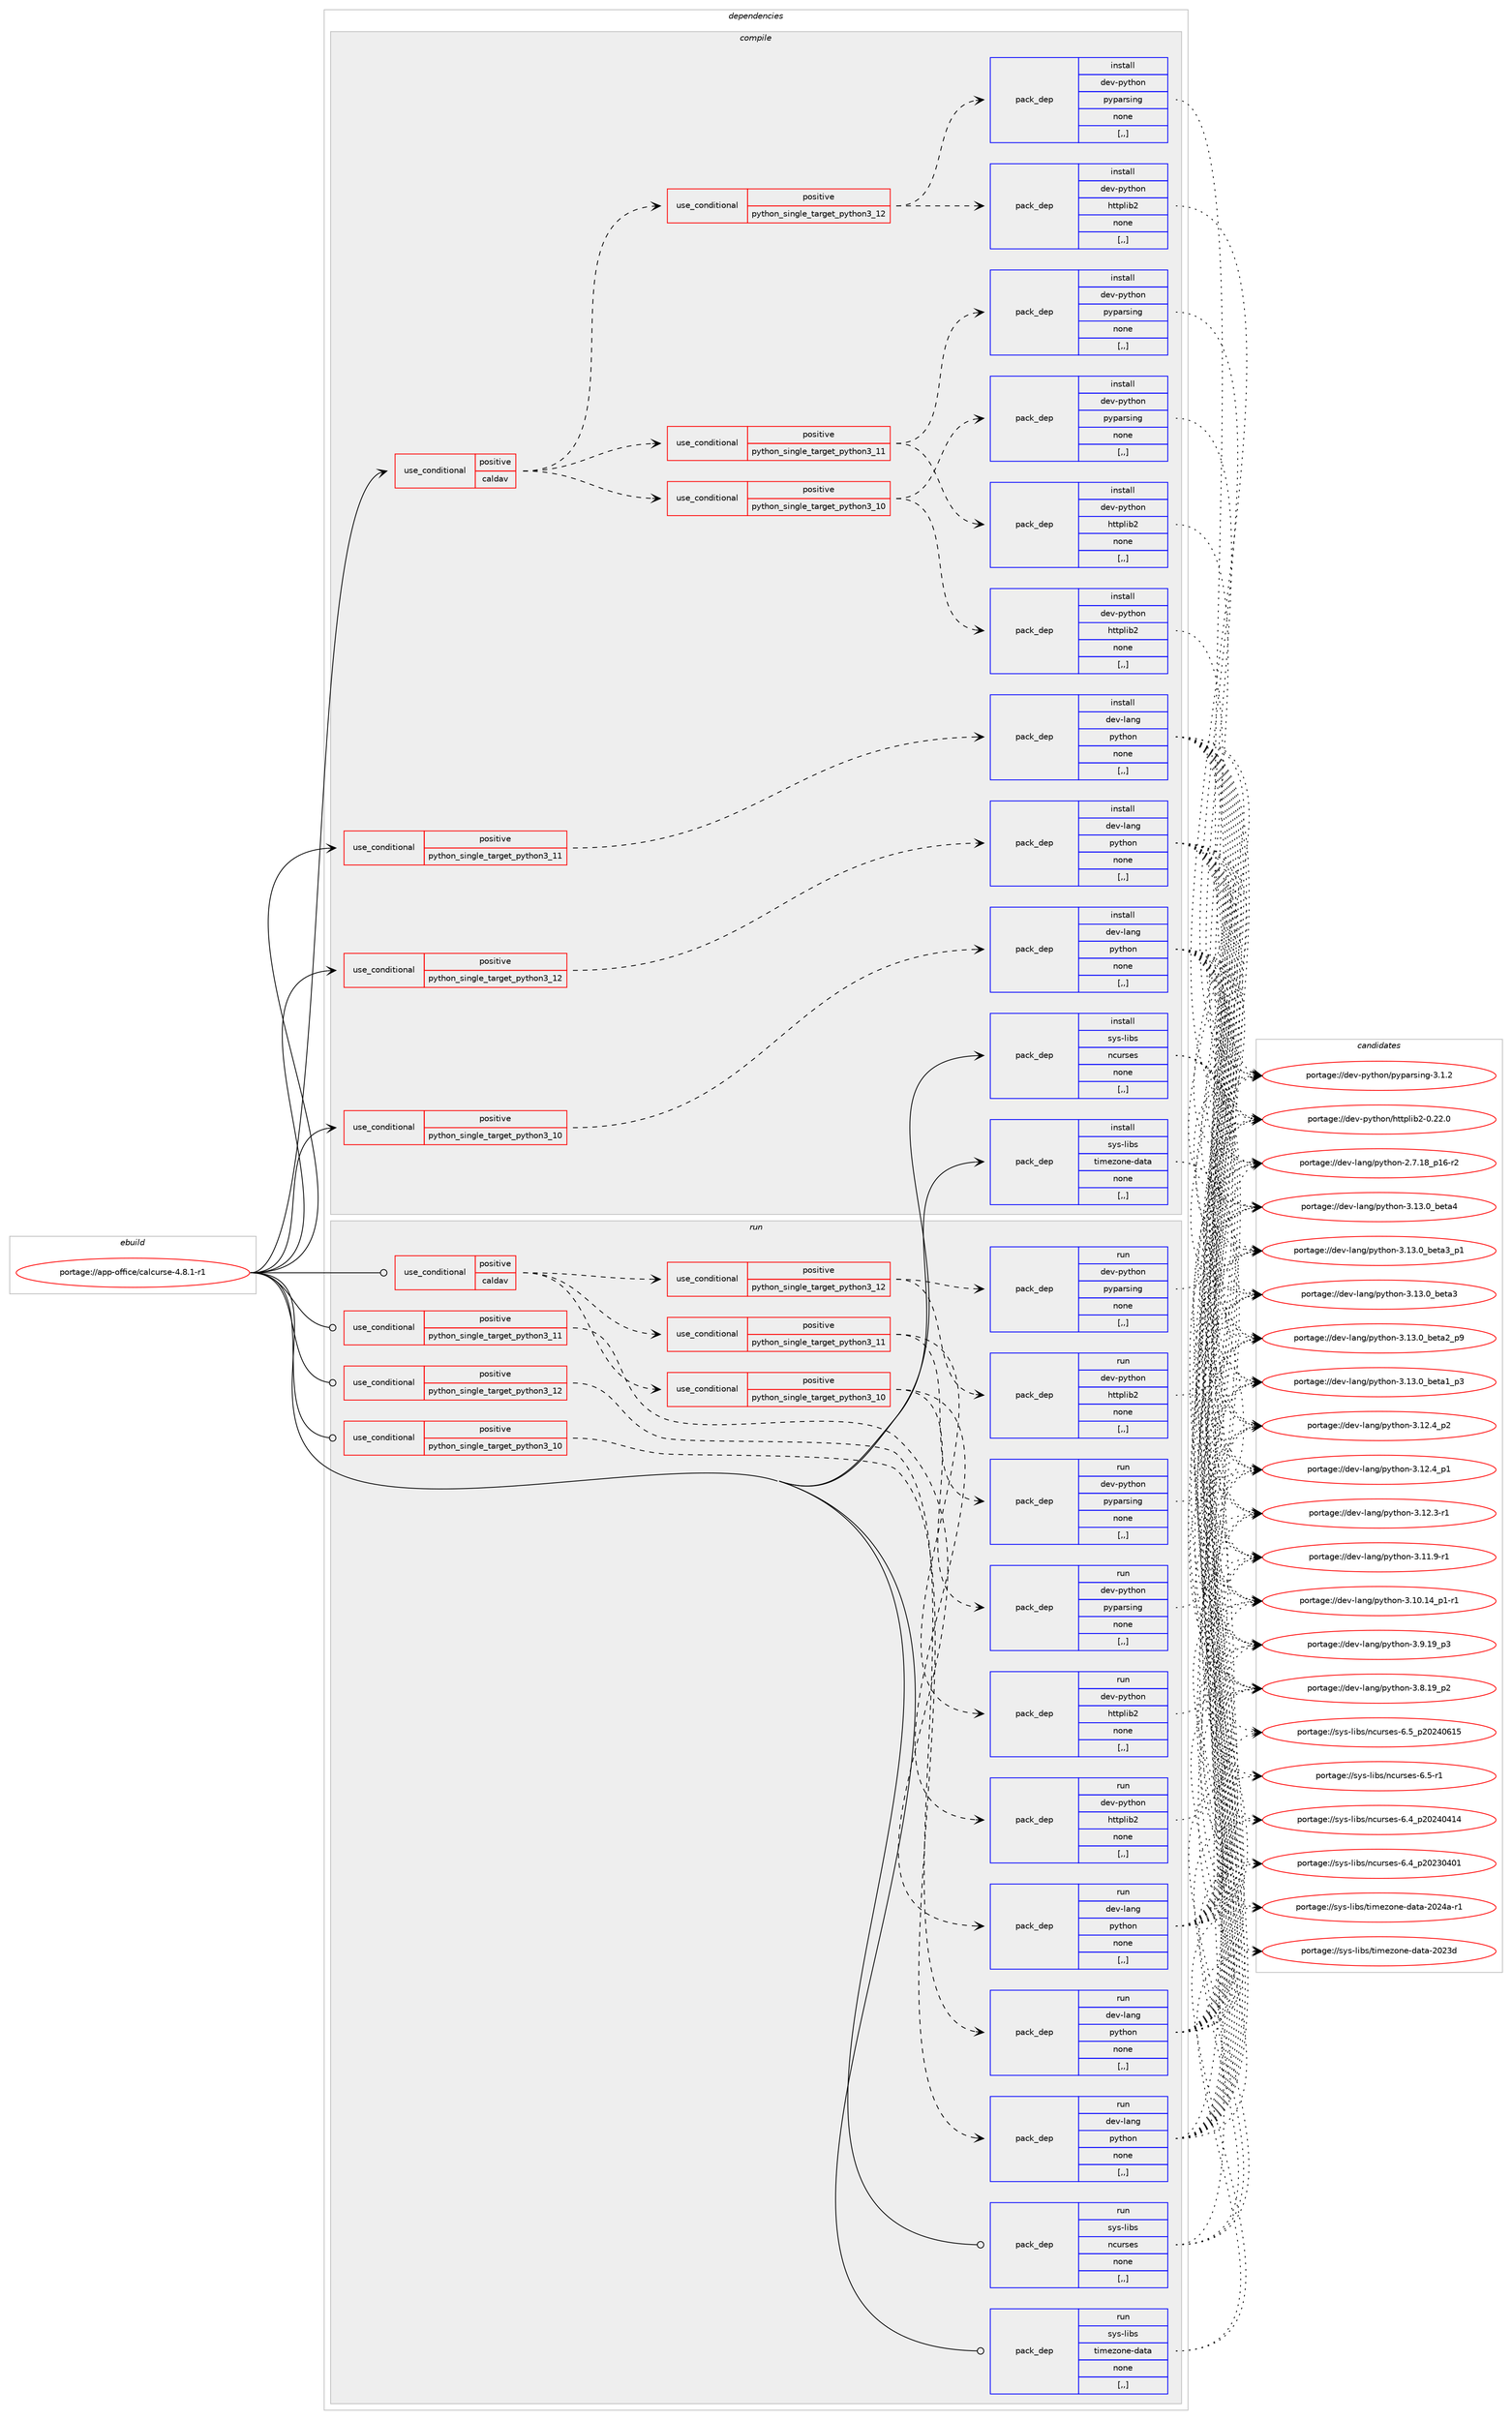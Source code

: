 digraph prolog {

# *************
# Graph options
# *************

newrank=true;
concentrate=true;
compound=true;
graph [rankdir=LR,fontname=Helvetica,fontsize=10,ranksep=1.5];#, ranksep=2.5, nodesep=0.2];
edge  [arrowhead=vee];
node  [fontname=Helvetica,fontsize=10];

# **********
# The ebuild
# **********

subgraph cluster_leftcol {
color=gray;
label=<<i>ebuild</i>>;
id [label="portage://app-office/calcurse-4.8.1-r1", color=red, width=4, href="../app-office/calcurse-4.8.1-r1.svg"];
}

# ****************
# The dependencies
# ****************

subgraph cluster_midcol {
color=gray;
label=<<i>dependencies</i>>;
subgraph cluster_compile {
fillcolor="#eeeeee";
style=filled;
label=<<i>compile</i>>;
subgraph cond13069 {
dependency45213 [label=<<TABLE BORDER="0" CELLBORDER="1" CELLSPACING="0" CELLPADDING="4"><TR><TD ROWSPAN="3" CELLPADDING="10">use_conditional</TD></TR><TR><TD>positive</TD></TR><TR><TD>caldav</TD></TR></TABLE>>, shape=none, color=red];
subgraph cond13070 {
dependency45214 [label=<<TABLE BORDER="0" CELLBORDER="1" CELLSPACING="0" CELLPADDING="4"><TR><TD ROWSPAN="3" CELLPADDING="10">use_conditional</TD></TR><TR><TD>positive</TD></TR><TR><TD>python_single_target_python3_10</TD></TR></TABLE>>, shape=none, color=red];
subgraph pack31730 {
dependency45215 [label=<<TABLE BORDER="0" CELLBORDER="1" CELLSPACING="0" CELLPADDING="4" WIDTH="220"><TR><TD ROWSPAN="6" CELLPADDING="30">pack_dep</TD></TR><TR><TD WIDTH="110">install</TD></TR><TR><TD>dev-python</TD></TR><TR><TD>httplib2</TD></TR><TR><TD>none</TD></TR><TR><TD>[,,]</TD></TR></TABLE>>, shape=none, color=blue];
}
dependency45214:e -> dependency45215:w [weight=20,style="dashed",arrowhead="vee"];
subgraph pack31731 {
dependency45216 [label=<<TABLE BORDER="0" CELLBORDER="1" CELLSPACING="0" CELLPADDING="4" WIDTH="220"><TR><TD ROWSPAN="6" CELLPADDING="30">pack_dep</TD></TR><TR><TD WIDTH="110">install</TD></TR><TR><TD>dev-python</TD></TR><TR><TD>pyparsing</TD></TR><TR><TD>none</TD></TR><TR><TD>[,,]</TD></TR></TABLE>>, shape=none, color=blue];
}
dependency45214:e -> dependency45216:w [weight=20,style="dashed",arrowhead="vee"];
}
dependency45213:e -> dependency45214:w [weight=20,style="dashed",arrowhead="vee"];
subgraph cond13071 {
dependency45217 [label=<<TABLE BORDER="0" CELLBORDER="1" CELLSPACING="0" CELLPADDING="4"><TR><TD ROWSPAN="3" CELLPADDING="10">use_conditional</TD></TR><TR><TD>positive</TD></TR><TR><TD>python_single_target_python3_11</TD></TR></TABLE>>, shape=none, color=red];
subgraph pack31732 {
dependency45218 [label=<<TABLE BORDER="0" CELLBORDER="1" CELLSPACING="0" CELLPADDING="4" WIDTH="220"><TR><TD ROWSPAN="6" CELLPADDING="30">pack_dep</TD></TR><TR><TD WIDTH="110">install</TD></TR><TR><TD>dev-python</TD></TR><TR><TD>httplib2</TD></TR><TR><TD>none</TD></TR><TR><TD>[,,]</TD></TR></TABLE>>, shape=none, color=blue];
}
dependency45217:e -> dependency45218:w [weight=20,style="dashed",arrowhead="vee"];
subgraph pack31733 {
dependency45219 [label=<<TABLE BORDER="0" CELLBORDER="1" CELLSPACING="0" CELLPADDING="4" WIDTH="220"><TR><TD ROWSPAN="6" CELLPADDING="30">pack_dep</TD></TR><TR><TD WIDTH="110">install</TD></TR><TR><TD>dev-python</TD></TR><TR><TD>pyparsing</TD></TR><TR><TD>none</TD></TR><TR><TD>[,,]</TD></TR></TABLE>>, shape=none, color=blue];
}
dependency45217:e -> dependency45219:w [weight=20,style="dashed",arrowhead="vee"];
}
dependency45213:e -> dependency45217:w [weight=20,style="dashed",arrowhead="vee"];
subgraph cond13072 {
dependency45220 [label=<<TABLE BORDER="0" CELLBORDER="1" CELLSPACING="0" CELLPADDING="4"><TR><TD ROWSPAN="3" CELLPADDING="10">use_conditional</TD></TR><TR><TD>positive</TD></TR><TR><TD>python_single_target_python3_12</TD></TR></TABLE>>, shape=none, color=red];
subgraph pack31734 {
dependency45221 [label=<<TABLE BORDER="0" CELLBORDER="1" CELLSPACING="0" CELLPADDING="4" WIDTH="220"><TR><TD ROWSPAN="6" CELLPADDING="30">pack_dep</TD></TR><TR><TD WIDTH="110">install</TD></TR><TR><TD>dev-python</TD></TR><TR><TD>httplib2</TD></TR><TR><TD>none</TD></TR><TR><TD>[,,]</TD></TR></TABLE>>, shape=none, color=blue];
}
dependency45220:e -> dependency45221:w [weight=20,style="dashed",arrowhead="vee"];
subgraph pack31735 {
dependency45222 [label=<<TABLE BORDER="0" CELLBORDER="1" CELLSPACING="0" CELLPADDING="4" WIDTH="220"><TR><TD ROWSPAN="6" CELLPADDING="30">pack_dep</TD></TR><TR><TD WIDTH="110">install</TD></TR><TR><TD>dev-python</TD></TR><TR><TD>pyparsing</TD></TR><TR><TD>none</TD></TR><TR><TD>[,,]</TD></TR></TABLE>>, shape=none, color=blue];
}
dependency45220:e -> dependency45222:w [weight=20,style="dashed",arrowhead="vee"];
}
dependency45213:e -> dependency45220:w [weight=20,style="dashed",arrowhead="vee"];
}
id:e -> dependency45213:w [weight=20,style="solid",arrowhead="vee"];
subgraph cond13073 {
dependency45223 [label=<<TABLE BORDER="0" CELLBORDER="1" CELLSPACING="0" CELLPADDING="4"><TR><TD ROWSPAN="3" CELLPADDING="10">use_conditional</TD></TR><TR><TD>positive</TD></TR><TR><TD>python_single_target_python3_10</TD></TR></TABLE>>, shape=none, color=red];
subgraph pack31736 {
dependency45224 [label=<<TABLE BORDER="0" CELLBORDER="1" CELLSPACING="0" CELLPADDING="4" WIDTH="220"><TR><TD ROWSPAN="6" CELLPADDING="30">pack_dep</TD></TR><TR><TD WIDTH="110">install</TD></TR><TR><TD>dev-lang</TD></TR><TR><TD>python</TD></TR><TR><TD>none</TD></TR><TR><TD>[,,]</TD></TR></TABLE>>, shape=none, color=blue];
}
dependency45223:e -> dependency45224:w [weight=20,style="dashed",arrowhead="vee"];
}
id:e -> dependency45223:w [weight=20,style="solid",arrowhead="vee"];
subgraph cond13074 {
dependency45225 [label=<<TABLE BORDER="0" CELLBORDER="1" CELLSPACING="0" CELLPADDING="4"><TR><TD ROWSPAN="3" CELLPADDING="10">use_conditional</TD></TR><TR><TD>positive</TD></TR><TR><TD>python_single_target_python3_11</TD></TR></TABLE>>, shape=none, color=red];
subgraph pack31737 {
dependency45226 [label=<<TABLE BORDER="0" CELLBORDER="1" CELLSPACING="0" CELLPADDING="4" WIDTH="220"><TR><TD ROWSPAN="6" CELLPADDING="30">pack_dep</TD></TR><TR><TD WIDTH="110">install</TD></TR><TR><TD>dev-lang</TD></TR><TR><TD>python</TD></TR><TR><TD>none</TD></TR><TR><TD>[,,]</TD></TR></TABLE>>, shape=none, color=blue];
}
dependency45225:e -> dependency45226:w [weight=20,style="dashed",arrowhead="vee"];
}
id:e -> dependency45225:w [weight=20,style="solid",arrowhead="vee"];
subgraph cond13075 {
dependency45227 [label=<<TABLE BORDER="0" CELLBORDER="1" CELLSPACING="0" CELLPADDING="4"><TR><TD ROWSPAN="3" CELLPADDING="10">use_conditional</TD></TR><TR><TD>positive</TD></TR><TR><TD>python_single_target_python3_12</TD></TR></TABLE>>, shape=none, color=red];
subgraph pack31738 {
dependency45228 [label=<<TABLE BORDER="0" CELLBORDER="1" CELLSPACING="0" CELLPADDING="4" WIDTH="220"><TR><TD ROWSPAN="6" CELLPADDING="30">pack_dep</TD></TR><TR><TD WIDTH="110">install</TD></TR><TR><TD>dev-lang</TD></TR><TR><TD>python</TD></TR><TR><TD>none</TD></TR><TR><TD>[,,]</TD></TR></TABLE>>, shape=none, color=blue];
}
dependency45227:e -> dependency45228:w [weight=20,style="dashed",arrowhead="vee"];
}
id:e -> dependency45227:w [weight=20,style="solid",arrowhead="vee"];
subgraph pack31739 {
dependency45229 [label=<<TABLE BORDER="0" CELLBORDER="1" CELLSPACING="0" CELLPADDING="4" WIDTH="220"><TR><TD ROWSPAN="6" CELLPADDING="30">pack_dep</TD></TR><TR><TD WIDTH="110">install</TD></TR><TR><TD>sys-libs</TD></TR><TR><TD>ncurses</TD></TR><TR><TD>none</TD></TR><TR><TD>[,,]</TD></TR></TABLE>>, shape=none, color=blue];
}
id:e -> dependency45229:w [weight=20,style="solid",arrowhead="vee"];
subgraph pack31740 {
dependency45230 [label=<<TABLE BORDER="0" CELLBORDER="1" CELLSPACING="0" CELLPADDING="4" WIDTH="220"><TR><TD ROWSPAN="6" CELLPADDING="30">pack_dep</TD></TR><TR><TD WIDTH="110">install</TD></TR><TR><TD>sys-libs</TD></TR><TR><TD>timezone-data</TD></TR><TR><TD>none</TD></TR><TR><TD>[,,]</TD></TR></TABLE>>, shape=none, color=blue];
}
id:e -> dependency45230:w [weight=20,style="solid",arrowhead="vee"];
}
subgraph cluster_compileandrun {
fillcolor="#eeeeee";
style=filled;
label=<<i>compile and run</i>>;
}
subgraph cluster_run {
fillcolor="#eeeeee";
style=filled;
label=<<i>run</i>>;
subgraph cond13076 {
dependency45231 [label=<<TABLE BORDER="0" CELLBORDER="1" CELLSPACING="0" CELLPADDING="4"><TR><TD ROWSPAN="3" CELLPADDING="10">use_conditional</TD></TR><TR><TD>positive</TD></TR><TR><TD>caldav</TD></TR></TABLE>>, shape=none, color=red];
subgraph cond13077 {
dependency45232 [label=<<TABLE BORDER="0" CELLBORDER="1" CELLSPACING="0" CELLPADDING="4"><TR><TD ROWSPAN="3" CELLPADDING="10">use_conditional</TD></TR><TR><TD>positive</TD></TR><TR><TD>python_single_target_python3_10</TD></TR></TABLE>>, shape=none, color=red];
subgraph pack31741 {
dependency45233 [label=<<TABLE BORDER="0" CELLBORDER="1" CELLSPACING="0" CELLPADDING="4" WIDTH="220"><TR><TD ROWSPAN="6" CELLPADDING="30">pack_dep</TD></TR><TR><TD WIDTH="110">run</TD></TR><TR><TD>dev-python</TD></TR><TR><TD>httplib2</TD></TR><TR><TD>none</TD></TR><TR><TD>[,,]</TD></TR></TABLE>>, shape=none, color=blue];
}
dependency45232:e -> dependency45233:w [weight=20,style="dashed",arrowhead="vee"];
subgraph pack31742 {
dependency45234 [label=<<TABLE BORDER="0" CELLBORDER="1" CELLSPACING="0" CELLPADDING="4" WIDTH="220"><TR><TD ROWSPAN="6" CELLPADDING="30">pack_dep</TD></TR><TR><TD WIDTH="110">run</TD></TR><TR><TD>dev-python</TD></TR><TR><TD>pyparsing</TD></TR><TR><TD>none</TD></TR><TR><TD>[,,]</TD></TR></TABLE>>, shape=none, color=blue];
}
dependency45232:e -> dependency45234:w [weight=20,style="dashed",arrowhead="vee"];
}
dependency45231:e -> dependency45232:w [weight=20,style="dashed",arrowhead="vee"];
subgraph cond13078 {
dependency45235 [label=<<TABLE BORDER="0" CELLBORDER="1" CELLSPACING="0" CELLPADDING="4"><TR><TD ROWSPAN="3" CELLPADDING="10">use_conditional</TD></TR><TR><TD>positive</TD></TR><TR><TD>python_single_target_python3_11</TD></TR></TABLE>>, shape=none, color=red];
subgraph pack31743 {
dependency45236 [label=<<TABLE BORDER="0" CELLBORDER="1" CELLSPACING="0" CELLPADDING="4" WIDTH="220"><TR><TD ROWSPAN="6" CELLPADDING="30">pack_dep</TD></TR><TR><TD WIDTH="110">run</TD></TR><TR><TD>dev-python</TD></TR><TR><TD>httplib2</TD></TR><TR><TD>none</TD></TR><TR><TD>[,,]</TD></TR></TABLE>>, shape=none, color=blue];
}
dependency45235:e -> dependency45236:w [weight=20,style="dashed",arrowhead="vee"];
subgraph pack31744 {
dependency45237 [label=<<TABLE BORDER="0" CELLBORDER="1" CELLSPACING="0" CELLPADDING="4" WIDTH="220"><TR><TD ROWSPAN="6" CELLPADDING="30">pack_dep</TD></TR><TR><TD WIDTH="110">run</TD></TR><TR><TD>dev-python</TD></TR><TR><TD>pyparsing</TD></TR><TR><TD>none</TD></TR><TR><TD>[,,]</TD></TR></TABLE>>, shape=none, color=blue];
}
dependency45235:e -> dependency45237:w [weight=20,style="dashed",arrowhead="vee"];
}
dependency45231:e -> dependency45235:w [weight=20,style="dashed",arrowhead="vee"];
subgraph cond13079 {
dependency45238 [label=<<TABLE BORDER="0" CELLBORDER="1" CELLSPACING="0" CELLPADDING="4"><TR><TD ROWSPAN="3" CELLPADDING="10">use_conditional</TD></TR><TR><TD>positive</TD></TR><TR><TD>python_single_target_python3_12</TD></TR></TABLE>>, shape=none, color=red];
subgraph pack31745 {
dependency45239 [label=<<TABLE BORDER="0" CELLBORDER="1" CELLSPACING="0" CELLPADDING="4" WIDTH="220"><TR><TD ROWSPAN="6" CELLPADDING="30">pack_dep</TD></TR><TR><TD WIDTH="110">run</TD></TR><TR><TD>dev-python</TD></TR><TR><TD>httplib2</TD></TR><TR><TD>none</TD></TR><TR><TD>[,,]</TD></TR></TABLE>>, shape=none, color=blue];
}
dependency45238:e -> dependency45239:w [weight=20,style="dashed",arrowhead="vee"];
subgraph pack31746 {
dependency45240 [label=<<TABLE BORDER="0" CELLBORDER="1" CELLSPACING="0" CELLPADDING="4" WIDTH="220"><TR><TD ROWSPAN="6" CELLPADDING="30">pack_dep</TD></TR><TR><TD WIDTH="110">run</TD></TR><TR><TD>dev-python</TD></TR><TR><TD>pyparsing</TD></TR><TR><TD>none</TD></TR><TR><TD>[,,]</TD></TR></TABLE>>, shape=none, color=blue];
}
dependency45238:e -> dependency45240:w [weight=20,style="dashed",arrowhead="vee"];
}
dependency45231:e -> dependency45238:w [weight=20,style="dashed",arrowhead="vee"];
}
id:e -> dependency45231:w [weight=20,style="solid",arrowhead="odot"];
subgraph cond13080 {
dependency45241 [label=<<TABLE BORDER="0" CELLBORDER="1" CELLSPACING="0" CELLPADDING="4"><TR><TD ROWSPAN="3" CELLPADDING="10">use_conditional</TD></TR><TR><TD>positive</TD></TR><TR><TD>python_single_target_python3_10</TD></TR></TABLE>>, shape=none, color=red];
subgraph pack31747 {
dependency45242 [label=<<TABLE BORDER="0" CELLBORDER="1" CELLSPACING="0" CELLPADDING="4" WIDTH="220"><TR><TD ROWSPAN="6" CELLPADDING="30">pack_dep</TD></TR><TR><TD WIDTH="110">run</TD></TR><TR><TD>dev-lang</TD></TR><TR><TD>python</TD></TR><TR><TD>none</TD></TR><TR><TD>[,,]</TD></TR></TABLE>>, shape=none, color=blue];
}
dependency45241:e -> dependency45242:w [weight=20,style="dashed",arrowhead="vee"];
}
id:e -> dependency45241:w [weight=20,style="solid",arrowhead="odot"];
subgraph cond13081 {
dependency45243 [label=<<TABLE BORDER="0" CELLBORDER="1" CELLSPACING="0" CELLPADDING="4"><TR><TD ROWSPAN="3" CELLPADDING="10">use_conditional</TD></TR><TR><TD>positive</TD></TR><TR><TD>python_single_target_python3_11</TD></TR></TABLE>>, shape=none, color=red];
subgraph pack31748 {
dependency45244 [label=<<TABLE BORDER="0" CELLBORDER="1" CELLSPACING="0" CELLPADDING="4" WIDTH="220"><TR><TD ROWSPAN="6" CELLPADDING="30">pack_dep</TD></TR><TR><TD WIDTH="110">run</TD></TR><TR><TD>dev-lang</TD></TR><TR><TD>python</TD></TR><TR><TD>none</TD></TR><TR><TD>[,,]</TD></TR></TABLE>>, shape=none, color=blue];
}
dependency45243:e -> dependency45244:w [weight=20,style="dashed",arrowhead="vee"];
}
id:e -> dependency45243:w [weight=20,style="solid",arrowhead="odot"];
subgraph cond13082 {
dependency45245 [label=<<TABLE BORDER="0" CELLBORDER="1" CELLSPACING="0" CELLPADDING="4"><TR><TD ROWSPAN="3" CELLPADDING="10">use_conditional</TD></TR><TR><TD>positive</TD></TR><TR><TD>python_single_target_python3_12</TD></TR></TABLE>>, shape=none, color=red];
subgraph pack31749 {
dependency45246 [label=<<TABLE BORDER="0" CELLBORDER="1" CELLSPACING="0" CELLPADDING="4" WIDTH="220"><TR><TD ROWSPAN="6" CELLPADDING="30">pack_dep</TD></TR><TR><TD WIDTH="110">run</TD></TR><TR><TD>dev-lang</TD></TR><TR><TD>python</TD></TR><TR><TD>none</TD></TR><TR><TD>[,,]</TD></TR></TABLE>>, shape=none, color=blue];
}
dependency45245:e -> dependency45246:w [weight=20,style="dashed",arrowhead="vee"];
}
id:e -> dependency45245:w [weight=20,style="solid",arrowhead="odot"];
subgraph pack31750 {
dependency45247 [label=<<TABLE BORDER="0" CELLBORDER="1" CELLSPACING="0" CELLPADDING="4" WIDTH="220"><TR><TD ROWSPAN="6" CELLPADDING="30">pack_dep</TD></TR><TR><TD WIDTH="110">run</TD></TR><TR><TD>sys-libs</TD></TR><TR><TD>ncurses</TD></TR><TR><TD>none</TD></TR><TR><TD>[,,]</TD></TR></TABLE>>, shape=none, color=blue];
}
id:e -> dependency45247:w [weight=20,style="solid",arrowhead="odot"];
subgraph pack31751 {
dependency45248 [label=<<TABLE BORDER="0" CELLBORDER="1" CELLSPACING="0" CELLPADDING="4" WIDTH="220"><TR><TD ROWSPAN="6" CELLPADDING="30">pack_dep</TD></TR><TR><TD WIDTH="110">run</TD></TR><TR><TD>sys-libs</TD></TR><TR><TD>timezone-data</TD></TR><TR><TD>none</TD></TR><TR><TD>[,,]</TD></TR></TABLE>>, shape=none, color=blue];
}
id:e -> dependency45248:w [weight=20,style="solid",arrowhead="odot"];
}
}

# **************
# The candidates
# **************

subgraph cluster_choices {
rank=same;
color=gray;
label=<<i>candidates</i>>;

subgraph choice31730 {
color=black;
nodesep=1;
choice1001011184511212111610411111047104116116112108105985045484650504648 [label="portage://dev-python/httplib2-0.22.0", color=red, width=4,href="../dev-python/httplib2-0.22.0.svg"];
dependency45215:e -> choice1001011184511212111610411111047104116116112108105985045484650504648:w [style=dotted,weight="100"];
}
subgraph choice31731 {
color=black;
nodesep=1;
choice100101118451121211161041111104711212111297114115105110103455146494650 [label="portage://dev-python/pyparsing-3.1.2", color=red, width=4,href="../dev-python/pyparsing-3.1.2.svg"];
dependency45216:e -> choice100101118451121211161041111104711212111297114115105110103455146494650:w [style=dotted,weight="100"];
}
subgraph choice31732 {
color=black;
nodesep=1;
choice1001011184511212111610411111047104116116112108105985045484650504648 [label="portage://dev-python/httplib2-0.22.0", color=red, width=4,href="../dev-python/httplib2-0.22.0.svg"];
dependency45218:e -> choice1001011184511212111610411111047104116116112108105985045484650504648:w [style=dotted,weight="100"];
}
subgraph choice31733 {
color=black;
nodesep=1;
choice100101118451121211161041111104711212111297114115105110103455146494650 [label="portage://dev-python/pyparsing-3.1.2", color=red, width=4,href="../dev-python/pyparsing-3.1.2.svg"];
dependency45219:e -> choice100101118451121211161041111104711212111297114115105110103455146494650:w [style=dotted,weight="100"];
}
subgraph choice31734 {
color=black;
nodesep=1;
choice1001011184511212111610411111047104116116112108105985045484650504648 [label="portage://dev-python/httplib2-0.22.0", color=red, width=4,href="../dev-python/httplib2-0.22.0.svg"];
dependency45221:e -> choice1001011184511212111610411111047104116116112108105985045484650504648:w [style=dotted,weight="100"];
}
subgraph choice31735 {
color=black;
nodesep=1;
choice100101118451121211161041111104711212111297114115105110103455146494650 [label="portage://dev-python/pyparsing-3.1.2", color=red, width=4,href="../dev-python/pyparsing-3.1.2.svg"];
dependency45222:e -> choice100101118451121211161041111104711212111297114115105110103455146494650:w [style=dotted,weight="100"];
}
subgraph choice31736 {
color=black;
nodesep=1;
choice1001011184510897110103471121211161041111104551464951464895981011169752 [label="portage://dev-lang/python-3.13.0_beta4", color=red, width=4,href="../dev-lang/python-3.13.0_beta4.svg"];
choice10010111845108971101034711212111610411111045514649514648959810111697519511249 [label="portage://dev-lang/python-3.13.0_beta3_p1", color=red, width=4,href="../dev-lang/python-3.13.0_beta3_p1.svg"];
choice1001011184510897110103471121211161041111104551464951464895981011169751 [label="portage://dev-lang/python-3.13.0_beta3", color=red, width=4,href="../dev-lang/python-3.13.0_beta3.svg"];
choice10010111845108971101034711212111610411111045514649514648959810111697509511257 [label="portage://dev-lang/python-3.13.0_beta2_p9", color=red, width=4,href="../dev-lang/python-3.13.0_beta2_p9.svg"];
choice10010111845108971101034711212111610411111045514649514648959810111697499511251 [label="portage://dev-lang/python-3.13.0_beta1_p3", color=red, width=4,href="../dev-lang/python-3.13.0_beta1_p3.svg"];
choice100101118451089711010347112121116104111110455146495046529511250 [label="portage://dev-lang/python-3.12.4_p2", color=red, width=4,href="../dev-lang/python-3.12.4_p2.svg"];
choice100101118451089711010347112121116104111110455146495046529511249 [label="portage://dev-lang/python-3.12.4_p1", color=red, width=4,href="../dev-lang/python-3.12.4_p1.svg"];
choice100101118451089711010347112121116104111110455146495046514511449 [label="portage://dev-lang/python-3.12.3-r1", color=red, width=4,href="../dev-lang/python-3.12.3-r1.svg"];
choice100101118451089711010347112121116104111110455146494946574511449 [label="portage://dev-lang/python-3.11.9-r1", color=red, width=4,href="../dev-lang/python-3.11.9-r1.svg"];
choice100101118451089711010347112121116104111110455146494846495295112494511449 [label="portage://dev-lang/python-3.10.14_p1-r1", color=red, width=4,href="../dev-lang/python-3.10.14_p1-r1.svg"];
choice100101118451089711010347112121116104111110455146574649579511251 [label="portage://dev-lang/python-3.9.19_p3", color=red, width=4,href="../dev-lang/python-3.9.19_p3.svg"];
choice100101118451089711010347112121116104111110455146564649579511250 [label="portage://dev-lang/python-3.8.19_p2", color=red, width=4,href="../dev-lang/python-3.8.19_p2.svg"];
choice100101118451089711010347112121116104111110455046554649569511249544511450 [label="portage://dev-lang/python-2.7.18_p16-r2", color=red, width=4,href="../dev-lang/python-2.7.18_p16-r2.svg"];
dependency45224:e -> choice1001011184510897110103471121211161041111104551464951464895981011169752:w [style=dotted,weight="100"];
dependency45224:e -> choice10010111845108971101034711212111610411111045514649514648959810111697519511249:w [style=dotted,weight="100"];
dependency45224:e -> choice1001011184510897110103471121211161041111104551464951464895981011169751:w [style=dotted,weight="100"];
dependency45224:e -> choice10010111845108971101034711212111610411111045514649514648959810111697509511257:w [style=dotted,weight="100"];
dependency45224:e -> choice10010111845108971101034711212111610411111045514649514648959810111697499511251:w [style=dotted,weight="100"];
dependency45224:e -> choice100101118451089711010347112121116104111110455146495046529511250:w [style=dotted,weight="100"];
dependency45224:e -> choice100101118451089711010347112121116104111110455146495046529511249:w [style=dotted,weight="100"];
dependency45224:e -> choice100101118451089711010347112121116104111110455146495046514511449:w [style=dotted,weight="100"];
dependency45224:e -> choice100101118451089711010347112121116104111110455146494946574511449:w [style=dotted,weight="100"];
dependency45224:e -> choice100101118451089711010347112121116104111110455146494846495295112494511449:w [style=dotted,weight="100"];
dependency45224:e -> choice100101118451089711010347112121116104111110455146574649579511251:w [style=dotted,weight="100"];
dependency45224:e -> choice100101118451089711010347112121116104111110455146564649579511250:w [style=dotted,weight="100"];
dependency45224:e -> choice100101118451089711010347112121116104111110455046554649569511249544511450:w [style=dotted,weight="100"];
}
subgraph choice31737 {
color=black;
nodesep=1;
choice1001011184510897110103471121211161041111104551464951464895981011169752 [label="portage://dev-lang/python-3.13.0_beta4", color=red, width=4,href="../dev-lang/python-3.13.0_beta4.svg"];
choice10010111845108971101034711212111610411111045514649514648959810111697519511249 [label="portage://dev-lang/python-3.13.0_beta3_p1", color=red, width=4,href="../dev-lang/python-3.13.0_beta3_p1.svg"];
choice1001011184510897110103471121211161041111104551464951464895981011169751 [label="portage://dev-lang/python-3.13.0_beta3", color=red, width=4,href="../dev-lang/python-3.13.0_beta3.svg"];
choice10010111845108971101034711212111610411111045514649514648959810111697509511257 [label="portage://dev-lang/python-3.13.0_beta2_p9", color=red, width=4,href="../dev-lang/python-3.13.0_beta2_p9.svg"];
choice10010111845108971101034711212111610411111045514649514648959810111697499511251 [label="portage://dev-lang/python-3.13.0_beta1_p3", color=red, width=4,href="../dev-lang/python-3.13.0_beta1_p3.svg"];
choice100101118451089711010347112121116104111110455146495046529511250 [label="portage://dev-lang/python-3.12.4_p2", color=red, width=4,href="../dev-lang/python-3.12.4_p2.svg"];
choice100101118451089711010347112121116104111110455146495046529511249 [label="portage://dev-lang/python-3.12.4_p1", color=red, width=4,href="../dev-lang/python-3.12.4_p1.svg"];
choice100101118451089711010347112121116104111110455146495046514511449 [label="portage://dev-lang/python-3.12.3-r1", color=red, width=4,href="../dev-lang/python-3.12.3-r1.svg"];
choice100101118451089711010347112121116104111110455146494946574511449 [label="portage://dev-lang/python-3.11.9-r1", color=red, width=4,href="../dev-lang/python-3.11.9-r1.svg"];
choice100101118451089711010347112121116104111110455146494846495295112494511449 [label="portage://dev-lang/python-3.10.14_p1-r1", color=red, width=4,href="../dev-lang/python-3.10.14_p1-r1.svg"];
choice100101118451089711010347112121116104111110455146574649579511251 [label="portage://dev-lang/python-3.9.19_p3", color=red, width=4,href="../dev-lang/python-3.9.19_p3.svg"];
choice100101118451089711010347112121116104111110455146564649579511250 [label="portage://dev-lang/python-3.8.19_p2", color=red, width=4,href="../dev-lang/python-3.8.19_p2.svg"];
choice100101118451089711010347112121116104111110455046554649569511249544511450 [label="portage://dev-lang/python-2.7.18_p16-r2", color=red, width=4,href="../dev-lang/python-2.7.18_p16-r2.svg"];
dependency45226:e -> choice1001011184510897110103471121211161041111104551464951464895981011169752:w [style=dotted,weight="100"];
dependency45226:e -> choice10010111845108971101034711212111610411111045514649514648959810111697519511249:w [style=dotted,weight="100"];
dependency45226:e -> choice1001011184510897110103471121211161041111104551464951464895981011169751:w [style=dotted,weight="100"];
dependency45226:e -> choice10010111845108971101034711212111610411111045514649514648959810111697509511257:w [style=dotted,weight="100"];
dependency45226:e -> choice10010111845108971101034711212111610411111045514649514648959810111697499511251:w [style=dotted,weight="100"];
dependency45226:e -> choice100101118451089711010347112121116104111110455146495046529511250:w [style=dotted,weight="100"];
dependency45226:e -> choice100101118451089711010347112121116104111110455146495046529511249:w [style=dotted,weight="100"];
dependency45226:e -> choice100101118451089711010347112121116104111110455146495046514511449:w [style=dotted,weight="100"];
dependency45226:e -> choice100101118451089711010347112121116104111110455146494946574511449:w [style=dotted,weight="100"];
dependency45226:e -> choice100101118451089711010347112121116104111110455146494846495295112494511449:w [style=dotted,weight="100"];
dependency45226:e -> choice100101118451089711010347112121116104111110455146574649579511251:w [style=dotted,weight="100"];
dependency45226:e -> choice100101118451089711010347112121116104111110455146564649579511250:w [style=dotted,weight="100"];
dependency45226:e -> choice100101118451089711010347112121116104111110455046554649569511249544511450:w [style=dotted,weight="100"];
}
subgraph choice31738 {
color=black;
nodesep=1;
choice1001011184510897110103471121211161041111104551464951464895981011169752 [label="portage://dev-lang/python-3.13.0_beta4", color=red, width=4,href="../dev-lang/python-3.13.0_beta4.svg"];
choice10010111845108971101034711212111610411111045514649514648959810111697519511249 [label="portage://dev-lang/python-3.13.0_beta3_p1", color=red, width=4,href="../dev-lang/python-3.13.0_beta3_p1.svg"];
choice1001011184510897110103471121211161041111104551464951464895981011169751 [label="portage://dev-lang/python-3.13.0_beta3", color=red, width=4,href="../dev-lang/python-3.13.0_beta3.svg"];
choice10010111845108971101034711212111610411111045514649514648959810111697509511257 [label="portage://dev-lang/python-3.13.0_beta2_p9", color=red, width=4,href="../dev-lang/python-3.13.0_beta2_p9.svg"];
choice10010111845108971101034711212111610411111045514649514648959810111697499511251 [label="portage://dev-lang/python-3.13.0_beta1_p3", color=red, width=4,href="../dev-lang/python-3.13.0_beta1_p3.svg"];
choice100101118451089711010347112121116104111110455146495046529511250 [label="portage://dev-lang/python-3.12.4_p2", color=red, width=4,href="../dev-lang/python-3.12.4_p2.svg"];
choice100101118451089711010347112121116104111110455146495046529511249 [label="portage://dev-lang/python-3.12.4_p1", color=red, width=4,href="../dev-lang/python-3.12.4_p1.svg"];
choice100101118451089711010347112121116104111110455146495046514511449 [label="portage://dev-lang/python-3.12.3-r1", color=red, width=4,href="../dev-lang/python-3.12.3-r1.svg"];
choice100101118451089711010347112121116104111110455146494946574511449 [label="portage://dev-lang/python-3.11.9-r1", color=red, width=4,href="../dev-lang/python-3.11.9-r1.svg"];
choice100101118451089711010347112121116104111110455146494846495295112494511449 [label="portage://dev-lang/python-3.10.14_p1-r1", color=red, width=4,href="../dev-lang/python-3.10.14_p1-r1.svg"];
choice100101118451089711010347112121116104111110455146574649579511251 [label="portage://dev-lang/python-3.9.19_p3", color=red, width=4,href="../dev-lang/python-3.9.19_p3.svg"];
choice100101118451089711010347112121116104111110455146564649579511250 [label="portage://dev-lang/python-3.8.19_p2", color=red, width=4,href="../dev-lang/python-3.8.19_p2.svg"];
choice100101118451089711010347112121116104111110455046554649569511249544511450 [label="portage://dev-lang/python-2.7.18_p16-r2", color=red, width=4,href="../dev-lang/python-2.7.18_p16-r2.svg"];
dependency45228:e -> choice1001011184510897110103471121211161041111104551464951464895981011169752:w [style=dotted,weight="100"];
dependency45228:e -> choice10010111845108971101034711212111610411111045514649514648959810111697519511249:w [style=dotted,weight="100"];
dependency45228:e -> choice1001011184510897110103471121211161041111104551464951464895981011169751:w [style=dotted,weight="100"];
dependency45228:e -> choice10010111845108971101034711212111610411111045514649514648959810111697509511257:w [style=dotted,weight="100"];
dependency45228:e -> choice10010111845108971101034711212111610411111045514649514648959810111697499511251:w [style=dotted,weight="100"];
dependency45228:e -> choice100101118451089711010347112121116104111110455146495046529511250:w [style=dotted,weight="100"];
dependency45228:e -> choice100101118451089711010347112121116104111110455146495046529511249:w [style=dotted,weight="100"];
dependency45228:e -> choice100101118451089711010347112121116104111110455146495046514511449:w [style=dotted,weight="100"];
dependency45228:e -> choice100101118451089711010347112121116104111110455146494946574511449:w [style=dotted,weight="100"];
dependency45228:e -> choice100101118451089711010347112121116104111110455146494846495295112494511449:w [style=dotted,weight="100"];
dependency45228:e -> choice100101118451089711010347112121116104111110455146574649579511251:w [style=dotted,weight="100"];
dependency45228:e -> choice100101118451089711010347112121116104111110455146564649579511250:w [style=dotted,weight="100"];
dependency45228:e -> choice100101118451089711010347112121116104111110455046554649569511249544511450:w [style=dotted,weight="100"];
}
subgraph choice31739 {
color=black;
nodesep=1;
choice1151211154510810598115471109911711411510111545544653951125048505248544953 [label="portage://sys-libs/ncurses-6.5_p20240615", color=red, width=4,href="../sys-libs/ncurses-6.5_p20240615.svg"];
choice11512111545108105981154711099117114115101115455446534511449 [label="portage://sys-libs/ncurses-6.5-r1", color=red, width=4,href="../sys-libs/ncurses-6.5-r1.svg"];
choice1151211154510810598115471109911711411510111545544652951125048505248524952 [label="portage://sys-libs/ncurses-6.4_p20240414", color=red, width=4,href="../sys-libs/ncurses-6.4_p20240414.svg"];
choice1151211154510810598115471109911711411510111545544652951125048505148524849 [label="portage://sys-libs/ncurses-6.4_p20230401", color=red, width=4,href="../sys-libs/ncurses-6.4_p20230401.svg"];
dependency45229:e -> choice1151211154510810598115471109911711411510111545544653951125048505248544953:w [style=dotted,weight="100"];
dependency45229:e -> choice11512111545108105981154711099117114115101115455446534511449:w [style=dotted,weight="100"];
dependency45229:e -> choice1151211154510810598115471109911711411510111545544652951125048505248524952:w [style=dotted,weight="100"];
dependency45229:e -> choice1151211154510810598115471109911711411510111545544652951125048505148524849:w [style=dotted,weight="100"];
}
subgraph choice31740 {
color=black;
nodesep=1;
choice1151211154510810598115471161051091011221111101014510097116974550485052974511449 [label="portage://sys-libs/timezone-data-2024a-r1", color=red, width=4,href="../sys-libs/timezone-data-2024a-r1.svg"];
choice1151211154510810598115471161051091011221111101014510097116974550485051100 [label="portage://sys-libs/timezone-data-2023d", color=red, width=4,href="../sys-libs/timezone-data-2023d.svg"];
dependency45230:e -> choice1151211154510810598115471161051091011221111101014510097116974550485052974511449:w [style=dotted,weight="100"];
dependency45230:e -> choice1151211154510810598115471161051091011221111101014510097116974550485051100:w [style=dotted,weight="100"];
}
subgraph choice31741 {
color=black;
nodesep=1;
choice1001011184511212111610411111047104116116112108105985045484650504648 [label="portage://dev-python/httplib2-0.22.0", color=red, width=4,href="../dev-python/httplib2-0.22.0.svg"];
dependency45233:e -> choice1001011184511212111610411111047104116116112108105985045484650504648:w [style=dotted,weight="100"];
}
subgraph choice31742 {
color=black;
nodesep=1;
choice100101118451121211161041111104711212111297114115105110103455146494650 [label="portage://dev-python/pyparsing-3.1.2", color=red, width=4,href="../dev-python/pyparsing-3.1.2.svg"];
dependency45234:e -> choice100101118451121211161041111104711212111297114115105110103455146494650:w [style=dotted,weight="100"];
}
subgraph choice31743 {
color=black;
nodesep=1;
choice1001011184511212111610411111047104116116112108105985045484650504648 [label="portage://dev-python/httplib2-0.22.0", color=red, width=4,href="../dev-python/httplib2-0.22.0.svg"];
dependency45236:e -> choice1001011184511212111610411111047104116116112108105985045484650504648:w [style=dotted,weight="100"];
}
subgraph choice31744 {
color=black;
nodesep=1;
choice100101118451121211161041111104711212111297114115105110103455146494650 [label="portage://dev-python/pyparsing-3.1.2", color=red, width=4,href="../dev-python/pyparsing-3.1.2.svg"];
dependency45237:e -> choice100101118451121211161041111104711212111297114115105110103455146494650:w [style=dotted,weight="100"];
}
subgraph choice31745 {
color=black;
nodesep=1;
choice1001011184511212111610411111047104116116112108105985045484650504648 [label="portage://dev-python/httplib2-0.22.0", color=red, width=4,href="../dev-python/httplib2-0.22.0.svg"];
dependency45239:e -> choice1001011184511212111610411111047104116116112108105985045484650504648:w [style=dotted,weight="100"];
}
subgraph choice31746 {
color=black;
nodesep=1;
choice100101118451121211161041111104711212111297114115105110103455146494650 [label="portage://dev-python/pyparsing-3.1.2", color=red, width=4,href="../dev-python/pyparsing-3.1.2.svg"];
dependency45240:e -> choice100101118451121211161041111104711212111297114115105110103455146494650:w [style=dotted,weight="100"];
}
subgraph choice31747 {
color=black;
nodesep=1;
choice1001011184510897110103471121211161041111104551464951464895981011169752 [label="portage://dev-lang/python-3.13.0_beta4", color=red, width=4,href="../dev-lang/python-3.13.0_beta4.svg"];
choice10010111845108971101034711212111610411111045514649514648959810111697519511249 [label="portage://dev-lang/python-3.13.0_beta3_p1", color=red, width=4,href="../dev-lang/python-3.13.0_beta3_p1.svg"];
choice1001011184510897110103471121211161041111104551464951464895981011169751 [label="portage://dev-lang/python-3.13.0_beta3", color=red, width=4,href="../dev-lang/python-3.13.0_beta3.svg"];
choice10010111845108971101034711212111610411111045514649514648959810111697509511257 [label="portage://dev-lang/python-3.13.0_beta2_p9", color=red, width=4,href="../dev-lang/python-3.13.0_beta2_p9.svg"];
choice10010111845108971101034711212111610411111045514649514648959810111697499511251 [label="portage://dev-lang/python-3.13.0_beta1_p3", color=red, width=4,href="../dev-lang/python-3.13.0_beta1_p3.svg"];
choice100101118451089711010347112121116104111110455146495046529511250 [label="portage://dev-lang/python-3.12.4_p2", color=red, width=4,href="../dev-lang/python-3.12.4_p2.svg"];
choice100101118451089711010347112121116104111110455146495046529511249 [label="portage://dev-lang/python-3.12.4_p1", color=red, width=4,href="../dev-lang/python-3.12.4_p1.svg"];
choice100101118451089711010347112121116104111110455146495046514511449 [label="portage://dev-lang/python-3.12.3-r1", color=red, width=4,href="../dev-lang/python-3.12.3-r1.svg"];
choice100101118451089711010347112121116104111110455146494946574511449 [label="portage://dev-lang/python-3.11.9-r1", color=red, width=4,href="../dev-lang/python-3.11.9-r1.svg"];
choice100101118451089711010347112121116104111110455146494846495295112494511449 [label="portage://dev-lang/python-3.10.14_p1-r1", color=red, width=4,href="../dev-lang/python-3.10.14_p1-r1.svg"];
choice100101118451089711010347112121116104111110455146574649579511251 [label="portage://dev-lang/python-3.9.19_p3", color=red, width=4,href="../dev-lang/python-3.9.19_p3.svg"];
choice100101118451089711010347112121116104111110455146564649579511250 [label="portage://dev-lang/python-3.8.19_p2", color=red, width=4,href="../dev-lang/python-3.8.19_p2.svg"];
choice100101118451089711010347112121116104111110455046554649569511249544511450 [label="portage://dev-lang/python-2.7.18_p16-r2", color=red, width=4,href="../dev-lang/python-2.7.18_p16-r2.svg"];
dependency45242:e -> choice1001011184510897110103471121211161041111104551464951464895981011169752:w [style=dotted,weight="100"];
dependency45242:e -> choice10010111845108971101034711212111610411111045514649514648959810111697519511249:w [style=dotted,weight="100"];
dependency45242:e -> choice1001011184510897110103471121211161041111104551464951464895981011169751:w [style=dotted,weight="100"];
dependency45242:e -> choice10010111845108971101034711212111610411111045514649514648959810111697509511257:w [style=dotted,weight="100"];
dependency45242:e -> choice10010111845108971101034711212111610411111045514649514648959810111697499511251:w [style=dotted,weight="100"];
dependency45242:e -> choice100101118451089711010347112121116104111110455146495046529511250:w [style=dotted,weight="100"];
dependency45242:e -> choice100101118451089711010347112121116104111110455146495046529511249:w [style=dotted,weight="100"];
dependency45242:e -> choice100101118451089711010347112121116104111110455146495046514511449:w [style=dotted,weight="100"];
dependency45242:e -> choice100101118451089711010347112121116104111110455146494946574511449:w [style=dotted,weight="100"];
dependency45242:e -> choice100101118451089711010347112121116104111110455146494846495295112494511449:w [style=dotted,weight="100"];
dependency45242:e -> choice100101118451089711010347112121116104111110455146574649579511251:w [style=dotted,weight="100"];
dependency45242:e -> choice100101118451089711010347112121116104111110455146564649579511250:w [style=dotted,weight="100"];
dependency45242:e -> choice100101118451089711010347112121116104111110455046554649569511249544511450:w [style=dotted,weight="100"];
}
subgraph choice31748 {
color=black;
nodesep=1;
choice1001011184510897110103471121211161041111104551464951464895981011169752 [label="portage://dev-lang/python-3.13.0_beta4", color=red, width=4,href="../dev-lang/python-3.13.0_beta4.svg"];
choice10010111845108971101034711212111610411111045514649514648959810111697519511249 [label="portage://dev-lang/python-3.13.0_beta3_p1", color=red, width=4,href="../dev-lang/python-3.13.0_beta3_p1.svg"];
choice1001011184510897110103471121211161041111104551464951464895981011169751 [label="portage://dev-lang/python-3.13.0_beta3", color=red, width=4,href="../dev-lang/python-3.13.0_beta3.svg"];
choice10010111845108971101034711212111610411111045514649514648959810111697509511257 [label="portage://dev-lang/python-3.13.0_beta2_p9", color=red, width=4,href="../dev-lang/python-3.13.0_beta2_p9.svg"];
choice10010111845108971101034711212111610411111045514649514648959810111697499511251 [label="portage://dev-lang/python-3.13.0_beta1_p3", color=red, width=4,href="../dev-lang/python-3.13.0_beta1_p3.svg"];
choice100101118451089711010347112121116104111110455146495046529511250 [label="portage://dev-lang/python-3.12.4_p2", color=red, width=4,href="../dev-lang/python-3.12.4_p2.svg"];
choice100101118451089711010347112121116104111110455146495046529511249 [label="portage://dev-lang/python-3.12.4_p1", color=red, width=4,href="../dev-lang/python-3.12.4_p1.svg"];
choice100101118451089711010347112121116104111110455146495046514511449 [label="portage://dev-lang/python-3.12.3-r1", color=red, width=4,href="../dev-lang/python-3.12.3-r1.svg"];
choice100101118451089711010347112121116104111110455146494946574511449 [label="portage://dev-lang/python-3.11.9-r1", color=red, width=4,href="../dev-lang/python-3.11.9-r1.svg"];
choice100101118451089711010347112121116104111110455146494846495295112494511449 [label="portage://dev-lang/python-3.10.14_p1-r1", color=red, width=4,href="../dev-lang/python-3.10.14_p1-r1.svg"];
choice100101118451089711010347112121116104111110455146574649579511251 [label="portage://dev-lang/python-3.9.19_p3", color=red, width=4,href="../dev-lang/python-3.9.19_p3.svg"];
choice100101118451089711010347112121116104111110455146564649579511250 [label="portage://dev-lang/python-3.8.19_p2", color=red, width=4,href="../dev-lang/python-3.8.19_p2.svg"];
choice100101118451089711010347112121116104111110455046554649569511249544511450 [label="portage://dev-lang/python-2.7.18_p16-r2", color=red, width=4,href="../dev-lang/python-2.7.18_p16-r2.svg"];
dependency45244:e -> choice1001011184510897110103471121211161041111104551464951464895981011169752:w [style=dotted,weight="100"];
dependency45244:e -> choice10010111845108971101034711212111610411111045514649514648959810111697519511249:w [style=dotted,weight="100"];
dependency45244:e -> choice1001011184510897110103471121211161041111104551464951464895981011169751:w [style=dotted,weight="100"];
dependency45244:e -> choice10010111845108971101034711212111610411111045514649514648959810111697509511257:w [style=dotted,weight="100"];
dependency45244:e -> choice10010111845108971101034711212111610411111045514649514648959810111697499511251:w [style=dotted,weight="100"];
dependency45244:e -> choice100101118451089711010347112121116104111110455146495046529511250:w [style=dotted,weight="100"];
dependency45244:e -> choice100101118451089711010347112121116104111110455146495046529511249:w [style=dotted,weight="100"];
dependency45244:e -> choice100101118451089711010347112121116104111110455146495046514511449:w [style=dotted,weight="100"];
dependency45244:e -> choice100101118451089711010347112121116104111110455146494946574511449:w [style=dotted,weight="100"];
dependency45244:e -> choice100101118451089711010347112121116104111110455146494846495295112494511449:w [style=dotted,weight="100"];
dependency45244:e -> choice100101118451089711010347112121116104111110455146574649579511251:w [style=dotted,weight="100"];
dependency45244:e -> choice100101118451089711010347112121116104111110455146564649579511250:w [style=dotted,weight="100"];
dependency45244:e -> choice100101118451089711010347112121116104111110455046554649569511249544511450:w [style=dotted,weight="100"];
}
subgraph choice31749 {
color=black;
nodesep=1;
choice1001011184510897110103471121211161041111104551464951464895981011169752 [label="portage://dev-lang/python-3.13.0_beta4", color=red, width=4,href="../dev-lang/python-3.13.0_beta4.svg"];
choice10010111845108971101034711212111610411111045514649514648959810111697519511249 [label="portage://dev-lang/python-3.13.0_beta3_p1", color=red, width=4,href="../dev-lang/python-3.13.0_beta3_p1.svg"];
choice1001011184510897110103471121211161041111104551464951464895981011169751 [label="portage://dev-lang/python-3.13.0_beta3", color=red, width=4,href="../dev-lang/python-3.13.0_beta3.svg"];
choice10010111845108971101034711212111610411111045514649514648959810111697509511257 [label="portage://dev-lang/python-3.13.0_beta2_p9", color=red, width=4,href="../dev-lang/python-3.13.0_beta2_p9.svg"];
choice10010111845108971101034711212111610411111045514649514648959810111697499511251 [label="portage://dev-lang/python-3.13.0_beta1_p3", color=red, width=4,href="../dev-lang/python-3.13.0_beta1_p3.svg"];
choice100101118451089711010347112121116104111110455146495046529511250 [label="portage://dev-lang/python-3.12.4_p2", color=red, width=4,href="../dev-lang/python-3.12.4_p2.svg"];
choice100101118451089711010347112121116104111110455146495046529511249 [label="portage://dev-lang/python-3.12.4_p1", color=red, width=4,href="../dev-lang/python-3.12.4_p1.svg"];
choice100101118451089711010347112121116104111110455146495046514511449 [label="portage://dev-lang/python-3.12.3-r1", color=red, width=4,href="../dev-lang/python-3.12.3-r1.svg"];
choice100101118451089711010347112121116104111110455146494946574511449 [label="portage://dev-lang/python-3.11.9-r1", color=red, width=4,href="../dev-lang/python-3.11.9-r1.svg"];
choice100101118451089711010347112121116104111110455146494846495295112494511449 [label="portage://dev-lang/python-3.10.14_p1-r1", color=red, width=4,href="../dev-lang/python-3.10.14_p1-r1.svg"];
choice100101118451089711010347112121116104111110455146574649579511251 [label="portage://dev-lang/python-3.9.19_p3", color=red, width=4,href="../dev-lang/python-3.9.19_p3.svg"];
choice100101118451089711010347112121116104111110455146564649579511250 [label="portage://dev-lang/python-3.8.19_p2", color=red, width=4,href="../dev-lang/python-3.8.19_p2.svg"];
choice100101118451089711010347112121116104111110455046554649569511249544511450 [label="portage://dev-lang/python-2.7.18_p16-r2", color=red, width=4,href="../dev-lang/python-2.7.18_p16-r2.svg"];
dependency45246:e -> choice1001011184510897110103471121211161041111104551464951464895981011169752:w [style=dotted,weight="100"];
dependency45246:e -> choice10010111845108971101034711212111610411111045514649514648959810111697519511249:w [style=dotted,weight="100"];
dependency45246:e -> choice1001011184510897110103471121211161041111104551464951464895981011169751:w [style=dotted,weight="100"];
dependency45246:e -> choice10010111845108971101034711212111610411111045514649514648959810111697509511257:w [style=dotted,weight="100"];
dependency45246:e -> choice10010111845108971101034711212111610411111045514649514648959810111697499511251:w [style=dotted,weight="100"];
dependency45246:e -> choice100101118451089711010347112121116104111110455146495046529511250:w [style=dotted,weight="100"];
dependency45246:e -> choice100101118451089711010347112121116104111110455146495046529511249:w [style=dotted,weight="100"];
dependency45246:e -> choice100101118451089711010347112121116104111110455146495046514511449:w [style=dotted,weight="100"];
dependency45246:e -> choice100101118451089711010347112121116104111110455146494946574511449:w [style=dotted,weight="100"];
dependency45246:e -> choice100101118451089711010347112121116104111110455146494846495295112494511449:w [style=dotted,weight="100"];
dependency45246:e -> choice100101118451089711010347112121116104111110455146574649579511251:w [style=dotted,weight="100"];
dependency45246:e -> choice100101118451089711010347112121116104111110455146564649579511250:w [style=dotted,weight="100"];
dependency45246:e -> choice100101118451089711010347112121116104111110455046554649569511249544511450:w [style=dotted,weight="100"];
}
subgraph choice31750 {
color=black;
nodesep=1;
choice1151211154510810598115471109911711411510111545544653951125048505248544953 [label="portage://sys-libs/ncurses-6.5_p20240615", color=red, width=4,href="../sys-libs/ncurses-6.5_p20240615.svg"];
choice11512111545108105981154711099117114115101115455446534511449 [label="portage://sys-libs/ncurses-6.5-r1", color=red, width=4,href="../sys-libs/ncurses-6.5-r1.svg"];
choice1151211154510810598115471109911711411510111545544652951125048505248524952 [label="portage://sys-libs/ncurses-6.4_p20240414", color=red, width=4,href="../sys-libs/ncurses-6.4_p20240414.svg"];
choice1151211154510810598115471109911711411510111545544652951125048505148524849 [label="portage://sys-libs/ncurses-6.4_p20230401", color=red, width=4,href="../sys-libs/ncurses-6.4_p20230401.svg"];
dependency45247:e -> choice1151211154510810598115471109911711411510111545544653951125048505248544953:w [style=dotted,weight="100"];
dependency45247:e -> choice11512111545108105981154711099117114115101115455446534511449:w [style=dotted,weight="100"];
dependency45247:e -> choice1151211154510810598115471109911711411510111545544652951125048505248524952:w [style=dotted,weight="100"];
dependency45247:e -> choice1151211154510810598115471109911711411510111545544652951125048505148524849:w [style=dotted,weight="100"];
}
subgraph choice31751 {
color=black;
nodesep=1;
choice1151211154510810598115471161051091011221111101014510097116974550485052974511449 [label="portage://sys-libs/timezone-data-2024a-r1", color=red, width=4,href="../sys-libs/timezone-data-2024a-r1.svg"];
choice1151211154510810598115471161051091011221111101014510097116974550485051100 [label="portage://sys-libs/timezone-data-2023d", color=red, width=4,href="../sys-libs/timezone-data-2023d.svg"];
dependency45248:e -> choice1151211154510810598115471161051091011221111101014510097116974550485052974511449:w [style=dotted,weight="100"];
dependency45248:e -> choice1151211154510810598115471161051091011221111101014510097116974550485051100:w [style=dotted,weight="100"];
}
}

}
